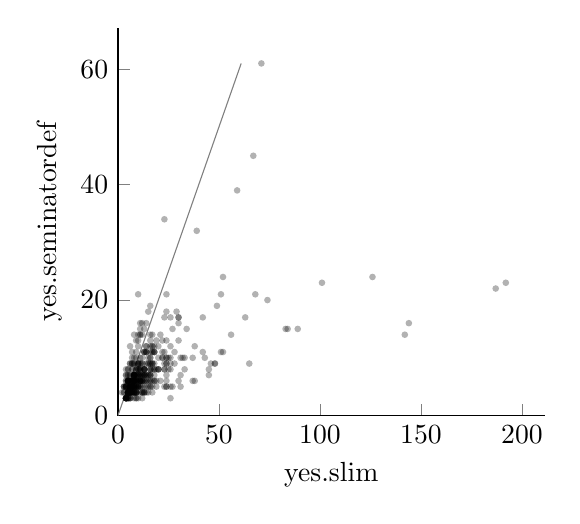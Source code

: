 \pgfplotsset{
  compat=newest,
}
\begin{axis}[
  mark size=1.2pt,
  axis x line*=bottom,
  axis y line*=left,
  width=7cm,
  height=6.5cm,
  xlabel near ticks=true,
  ylabel near ticks=true,
  xmin=0,
  ymin=0,
  colorbar/width=.1cm,
  colorbar style={
    line width=.1pt,
  },
  colorbar shift/.style={
    xshift=.1cm,
  },
  xlabel={yes.slim},
  ylabel={yes.seminatordef},
%
]
\addplot[
  scatter=false,
  scatter src=explicit,
  only marks=true,
  mark options={
    fill opacity=0.3,
    draw opacity=0,
  },
  every mark/.append style={},
%
] coordinates
  {(17.0,9.0) [1]%
  (30.0,17.0) [1]%
  (9.0,4.0) [1]%
  (11.0,6.0) [1]%
  (13.0,8.0) [1]%
  (10.0,7.0) [1]%
  (14.0,9.0) [1]%
  (52.0,24.0) [1]%
  (5.0,4.0) [1]%
  (5.0,3.0) [1]%
  (8.0,5.0) [1]%
  (9.0,7.0) [1]%
  (17.0,8.0) [1]%
  (12.0,6.0) [1]%
  (4.0,3.0) [1]%
  (7.0,5.0) [1]%
  (56.0,14.0) [1]%
  (14.0,7.0) [1]%
  (27.0,15.0) [1]%
  (7.0,4.0) [1]%
  (14.0,11.0) [1]%
  (6.0,5.0) [1]%
  (16.0,7.0) [1]%
  (15.0,9.0) [1]%
  (10.0,5.0) [1]%
  (12.0,9.0) [1]%
  (20.0,12.0) [1]%
  (7.0,4.0) [1]%
  (10.0,5.0) [1]%
  (8.0,5.0) [1]%
  (8.0,4.0) [1]%
  (10.0,12.0) [1]%
  (4.0,3.0) [1]%
  (11.0,9.0) [1]%
  (9.0,7.0) [1]%
  (3.0,4.0) [1]%
  (10.0,3.0) [1]%
  (10.0,7.0) [1]%
  (14.0,11.0) [1]%
  (31.0,7.0) [1]%
  (2.0,4.0) [1]%
  (48.0,9.0) [1]%
  (16.0,6.0) [1]%
  (7.0,5.0) [1]%
  (6.0,5.0) [1]%
  (5.0,8.0) [1]%
  (6.0,7.0) [1]%
  (5.0,4.0) [1]%
  (15.0,7.0) [1]%
  (16.0,8.0) [1]%
  (26.0,10.0) [1]%
  (4.0,3.0) [1]%
  (84.0,15.0) [1]%
  (10.0,9.0) [1]%
  (12.0,4.0) [1]%
  (15.0,4.0) [1]%
  (12.0,10.0) [1]%
  (15.0,5.0) [1]%
  (26.0,5.0) [1]%
  (6.0,5.0) [1]%
  (8.0,7.0) [1]%
  (6.0,3.0) [1]%
  (7.0,6.0) [1]%
  (89.0,15.0) [1]%
  (5.0,4.0) [1]%
  (nan,17.0) [1]%
  (5.0,7.0) [1]%
  (6.0,3.0) [1]%
  (9.0,4.0) [1]%
  (7.0,5.0) [1]%
  (6.0,5.0) [1]%
  (17.0,12.0) [1]%
  (187.0,22.0) [1]%
  (74.0,20.0) [1]%
  (14.0,11.0) [1]%
  (6.0,5.0) [1]%
  (14.0,4.0) [1]%
  (9.0,4.0) [1]%
  (5.0,6.0) [1]%
  (6.0,9.0) [1]%
  (10.0,7.0) [1]%
  (13.0,11.0) [1]%
  (8.0,7.0) [1]%
  (4.0,5.0) [1]%
  (26.0,8.0) [1]%
  (6.0,4.0) [1]%
  (4.0,7.0) [1]%
  (6.0,7.0) [1]%
  (71.0,61.0) [1]%
  (16.0,11.0) [1]%
  (6.0,5.0) [1]%
  (24.0,18.0) [1]%
  (4.0,3.0) [1]%
  (10.0,13.0) [1]%
  (3.0,4.0) [1]%
  (9.0,4.0) [1]%
  (9.0,5.0) [1]%
  (4.0,3.0) [1]%
  (6.0,5.0) [1]%
  (11.0,8.0) [1]%
  (13.0,11.0) [1]%
  (9.0,6.0) [1]%
  (16.0,19.0) [1]%
  (10.0,6.0) [1]%
  (6.0,5.0) [1]%
  (6.0,9.0) [1]%
  (11.0,10.0) [1]%
  (8.0,7.0) [1]%
  (37.0,6.0) [1]%
  (8.0,5.0) [1]%
  (13.0,8.0) [1]%
  (142.0,14.0) [1]%
  (8.0,4.0) [1]%
  (51.0,21.0) [1]%
  (17.0,14.0) [1]%
  (12.0,7.0) [1]%
  (23.0,8.0) [1]%
  (11.0,5.0) [1]%
  (6.0,5.0) [1]%
  (22.0,13.0) [1]%
  (7.0,10.0) [1]%
  (9.0,5.0) [1]%
  (14.0,5.0) [1]%
  (11.0,6.0) [1]%
  (12.0,6.0) [1]%
  (5.0,3.0) [1]%
  (16.0,9.0) [1]%
  (8.0,6.0) [1]%
  (21.0,14.0) [1]%
  (7.0,11.0) [1]%
  (11.0,14.0) [1]%
  (16.0,8.0) [1]%
  (9.0,8.0) [1]%
  (20.0,8.0) [1]%
  (10.0,7.0) [1]%
  (7.0,9.0) [1]%
  (8.0,3.0) [1]%
  (13.0,15.0) [1]%
  (8.0,6.0) [1]%
  (4.0,3.0) [1]%
  (38.0,12.0) [1]%
  (8.0,6.0) [1]%
  (19.0,8.0) [1]%
  (4.0,8.0) [1]%
  (26.0,3.0) [1]%
  (8.0,5.0) [1]%
  (16.0,10.0) [1]%
  (15.0,7.0) [1]%
  (7.0,8.0) [1]%
  (11.0,6.0) [1]%
  (6.0,4.0) [1]%
  (6.0,4.0) [1]%
  (6.0,4.0) [1]%
  (14.0,7.0) [1]%
  (6.0,4.0) [1]%
  (17.0,12.0) [1]%
  (12.0,3.0) [1]%
  (12.0,4.0) [1]%
  (8.0,9.0) [1]%
  (5.0,6.0) [1]%
  (5.0,4.0) [1]%
  (6.0,5.0) [1]%
  (8.0,7.0) [1]%
  (24.0,13.0) [1]%
  (12.0,5.0) [1]%
  (12.0,6.0) [1]%
  (5.0,7.0) [1]%
  (8.0,10.0) [1]%
  (10.0,5.0) [1]%
  (16.0,13.0) [1]%
  (16.0,5.0) [1]%
  (8.0,4.0) [1]%
  (30.0,6.0) [1]%
  (8.0,4.0) [1]%
  (18.0,7.0) [1]%
  (7.0,9.0) [1]%
  (13.0,4.0) [1]%
  (11.0,4.0) [1]%
  (5.0,6.0) [1]%
  (5.0,8.0) [1]%
  (5.0,4.0) [1]%
  (33.0,10.0) [1]%
  (13.0,8.0) [1]%
  (27.0,5.0) [1]%
  (10.0,9.0) [1]%
  (14.0,16.0) [1]%
  (10.0,8.0) [1]%
  (19.0,13.0) [1]%
  (9.0,13.0) [1]%
  (7.0,9.0) [1]%
  (8.0,9.0) [1]%
  (45.0,7.0) [1]%
  (8.0,6.0) [1]%
  (7.0,6.0) [1]%
  (38.0,6.0) [1]%
  (7.0,5.0) [1]%
  (20.0,10.0) [1]%
  (12.0,7.0) [1]%
  (9.0,7.0) [1]%
  (6.0,5.0) [1]%
  (12.0,16.0) [1]%
  (17.0,11.0) [1]%
  (7.0,5.0) [1]%
  (5.0,6.0) [1]%
  (18.0,11.0) [1]%
  (7.0,6.0) [1]%
  (20.0,8.0) [1]%
  (68.0,21.0) [1]%
  (13.0,7.0) [1]%
  (15.0,6.0) [1]%
  (13.0,7.0) [1]%
  (31.0,10.0) [1]%
  (6.0,5.0) [1]%
  (9.0,6.0) [1]%
  (24.0,5.0) [1]%
  (24.0,21.0) [1]%
  (13.0,6.0) [1]%
  (4.0,6.0) [1]%
  (9.0,5.0) [1]%
  (17.0,4.0) [1]%
  (16.0,8.0) [1]%
  (42.0,11.0) [1]%
  (7.0,5.0) [1]%
  (30.0,13.0) [1]%
  (8.0,6.0) [1]%
  (9.0,4.0) [1]%
  (11.0,7.0) [1]%
  (6.0,4.0) [1]%
  (37.0,10.0) [1]%
  (12.0,7.0) [1]%
  (7.0,5.0) [1]%
  (30.0,17.0) [1]%
  (43.0,10.0) [1]%
  (11.0,5.0) [1]%
  (nan,14.0) [1]%
  (4.0,5.0) [1]%
  (16.0,14.0) [1]%
  (9.0,6.0) [1]%
  (5.0,3.0) [1]%
  (24.0,9.0) [1]%
  (7.0,6.0) [1]%
  (14.0,12.0) [1]%
  (13.0,5.0) [1]%
  (101.0,23.0) [1]%
  (12.0,6.0) [1]%
  (26.0,12.0) [1]%
  (10.0,5.0) [1]%
  (21.0,6.0) [1]%
  (10.0,14.0) [1]%
  (24.0,10.0) [1]%
  (7.0,4.0) [1]%
  (33.0,8.0) [1]%
  (13.0,8.0) [1]%
  (11.0,9.0) [1]%
  (15.0,10.0) [1]%
  (34.0,15.0) [1]%
  (22.0,11.0) [1]%
  (63.0,17.0) [1]%
  (9.0,6.0) [1]%
  (10.0,6.0) [1]%
  (6.0,4.0) [1]%
  (9.0,6.0) [1]%
  (11.0,8.0) [1]%
  (16.0,9.0) [1]%
  (9.0,8.0) [1]%
  (11.0,6.0) [1]%
  (16.0,6.0) [1]%
  (23.0,11.0) [1]%
  (52.0,11.0) [1]%
  (7.0,5.0) [1]%
  (11.0,14.0) [1]%
  (13.0,6.0) [1]%
  (14.0,6.0) [1]%
  (9.0,5.0) [1]%
  (32.0,10.0) [1]%
  (13.0,7.0) [1]%
  (22.0,10.0) [1]%
  (5.0,4.0) [1]%
  (11.0,8.0) [1]%
  (4.0,3.0) [1]%
  (7.0,5.0) [1]%
  (6.0,3.0) [1]%
  (13.0,8.0) [1]%
  (29.0,18.0) [1]%
  (19.0,6.0) [1]%
  (8.0,7.0) [1]%
  (12.0,9.0) [1]%
  (17.0,11.0) [1]%
  (4.0,3.0) [1]%
  (9.0,4.0) [1]%
  (5.0,4.0) [1]%
  (19.0,5.0) [1]%
  (16.0,10.0) [1]%
  (18.0,11.0) [1]%
  (5.0,6.0) [1]%
  (10.0,9.0) [1]%
  (7.0,6.0) [1]%
  (11.0,7.0) [1]%
  (46.0,9.0) [1]%
  (9.0,3.0) [1]%
  (8.0,6.0) [1]%
  (7.0,5.0) [1]%
  (11.0,6.0) [1]%
  (8.0,5.0) [1]%
  (4.0,6.0) [1]%
  (18.0,9.0) [1]%
  (24.0,5.0) [1]%
  (49.0,19.0) [1]%
  (8.0,7.0) [1]%
  (28.0,9.0) [1]%
  (5.0,6.0) [1]%
  (13.0,4.0) [1]%
  (7.0,5.0) [1]%
  (16.0,5.0) [1]%
  (3.0,5.0) [1]%
  (6.0,5.0) [1]%
  (10.0,8.0) [1]%
  (15.0,18.0) [1]%
  (8.0,7.0) [1]%
  (15.0,9.0) [1]%
  (25.0,8.0) [1]%
  (6.0,12.0) [1]%
  (11.0,6.0) [1]%
  (7.0,5.0) [1]%
  (5.0,4.0) [1]%
  (7.0,5.0) [1]%
  (26.0,9.0) [1]%
  (18.0,11.0) [1]%
  (24.0,10.0) [1]%
  (18.0,6.0) [1]%
  (20.0,8.0) [1]%
  (16.0,12.0) [1]%
  (17.0,6.0) [1]%
  (11.0,6.0) [1]%
  (5.0,4.0) [1]%
  (7.0,6.0) [1]%
  (4.0,3.0) [1]%
  (9.0,6.0) [1]%
  (14.0,6.0) [1]%
  (5.0,6.0) [1]%
  (23.0,17.0) [1]%
  (4.0,5.0) [1]%
  (13.0,4.0) [1]%
  (5.0,3.0) [1]%
  (192.0,23.0) [1]%
  (13.0,8.0) [1]%
  (16.0,7.0) [1]%
  (8.0,7.0) [1]%
  (126.0,24.0) [1]%
  (11.0,7.0) [1]%
  (8.0,7.0) [1]%
  (24.0,7.0) [1]%
  (8.0,7.0) [1]%
  (18.0,8.0) [1]%
  (4.0,5.0) [1]%
  (23.0,34.0) [1]%
  (10.0,21.0) [1]%
  (16.0,7.0) [1]%
  (10.0,9.0) [1]%
  (9.0,10.0) [1]%
  (45.0,8.0) [1]%
  (8.0,14.0) [1]%
  (11.0,16.0) [1]%
  (9.0,11.0) [1]%
  (8.0,6.0) [1]%
  (5.0,6.0) [1]%
  (8.0,5.0) [1]%
  (42.0,17.0) [1]%
  (7.0,6.0) [1]%
  (7.0,8.0) [1]%
  (5.0,6.0) [1]%
  (6.0,4.0) [1]%
  (17.0,9.0) [1]%
  (4.0,3.0) [1]%
  (8.0,4.0) [1]%
  (13.0,11.0) [1]%
  (67.0,45.0) [1]%
  (4.0,5.0) [1]%
  (17.0,5.0) [1]%
  (22.0,10.0) [1]%
  (144.0,16.0) [1]%
  (8.0,6.0) [1]%
  (8.0,7.0) [1]%
  (3.0,5.0) [1]%
  (83.0,15.0) [1]%
  (65.0,9.0) [1]%
  (26.0,17.0) [1]%
  (7.0,4.0) [1]%
  (14.0,12.0) [1]%
  (10.0,8.0) [1]%
  (23.0,5.0) [1]%
  (10.0,8.0) [1]%
  (30.0,16.0) [1]%
  (18.0,12.0) [1]%
  (4.0,5.0) [1]%
  (7.0,5.0) [1]%
  (10.0,5.0) [1]%
  (31.0,5.0) [1]%
  (48.0,9.0) [1]%
  (7.0,4.0) [1]%
  (4.0,7.0) [1]%
  (8.0,6.0) [1]%
  (18.0,8.0) [1]%
  (39.0,32.0) [1]%
  (7.0,6.0) [1]%
  (23.0,9.0) [1]%
  (13.0,7.0) [1]%
  (59.0,39.0) [1]%
  (4.0,5.0) [1]%
  (6.0,4.0) [1]%
  (24.0,9.0) [1]%
  (7.0,6.0) [1]%
  (6.0,4.0) [1]%
  (7.0,5.0) [1]%
  (51.0,11.0) [1]%
  (9.0,3.0) [1]%
  (5.0,4.0) [1]%
  (12.0,4.0) [1]%
  (18.0,6.0) [1]%
  (5.0,6.0) [1]%
  (25.0,10.0) [1]%
  (6.0,5.0) [1]%
  (24.0,6.0) [1]%
  (3.0,5.0) [1]%
  (17.0,9.0) [1]%
  (28.0,11.0) [1]%
  (5.0,6.0) [1]%
  (11.0,15.0) [1]%
  (5.0,4.0) [1]%
  (23.0,8.0) [1]%
  (12.0,14.0) [1]%
};%
\addplot[gray,domain=0:61.0]{x};%
%
\end{axis}
